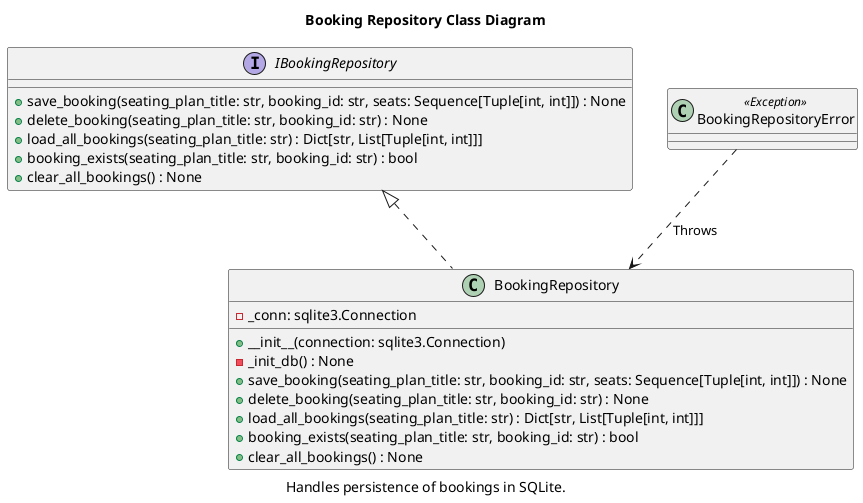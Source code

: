 ' java.exe -jar C:\Apps\bin\plantuml.jar .\docs\booking_repository.puml
@startuml
title Booking Repository Class Diagram
caption Handles persistence of bookings in SQLite.

interface IBookingRepository {
    + save_booking(seating_plan_title: str, booking_id: str, seats: Sequence[Tuple[int, int]]) : None
    + delete_booking(seating_plan_title: str, booking_id: str) : None
    + load_all_bookings(seating_plan_title: str) : Dict[str, List[Tuple[int, int]]]
    + booking_exists(seating_plan_title: str, booking_id: str) : bool
    + clear_all_bookings() : None
}

class BookingRepository {
    - _conn: sqlite3.Connection
    + __init__(connection: sqlite3.Connection)
    - _init_db() : None
    + save_booking(seating_plan_title: str, booking_id: str, seats: Sequence[Tuple[int, int]]) : None
    + delete_booking(seating_plan_title: str, booking_id: str) : None
    + load_all_bookings(seating_plan_title: str) : Dict[str, List[Tuple[int, int]]]
    + booking_exists(seating_plan_title: str, booking_id: str) : bool
    + clear_all_bookings() : None
}

class BookingRepositoryError <<Exception>>

IBookingRepository <|.. BookingRepository
BookingRepositoryError ..> BookingRepository : Throws

@enduml

